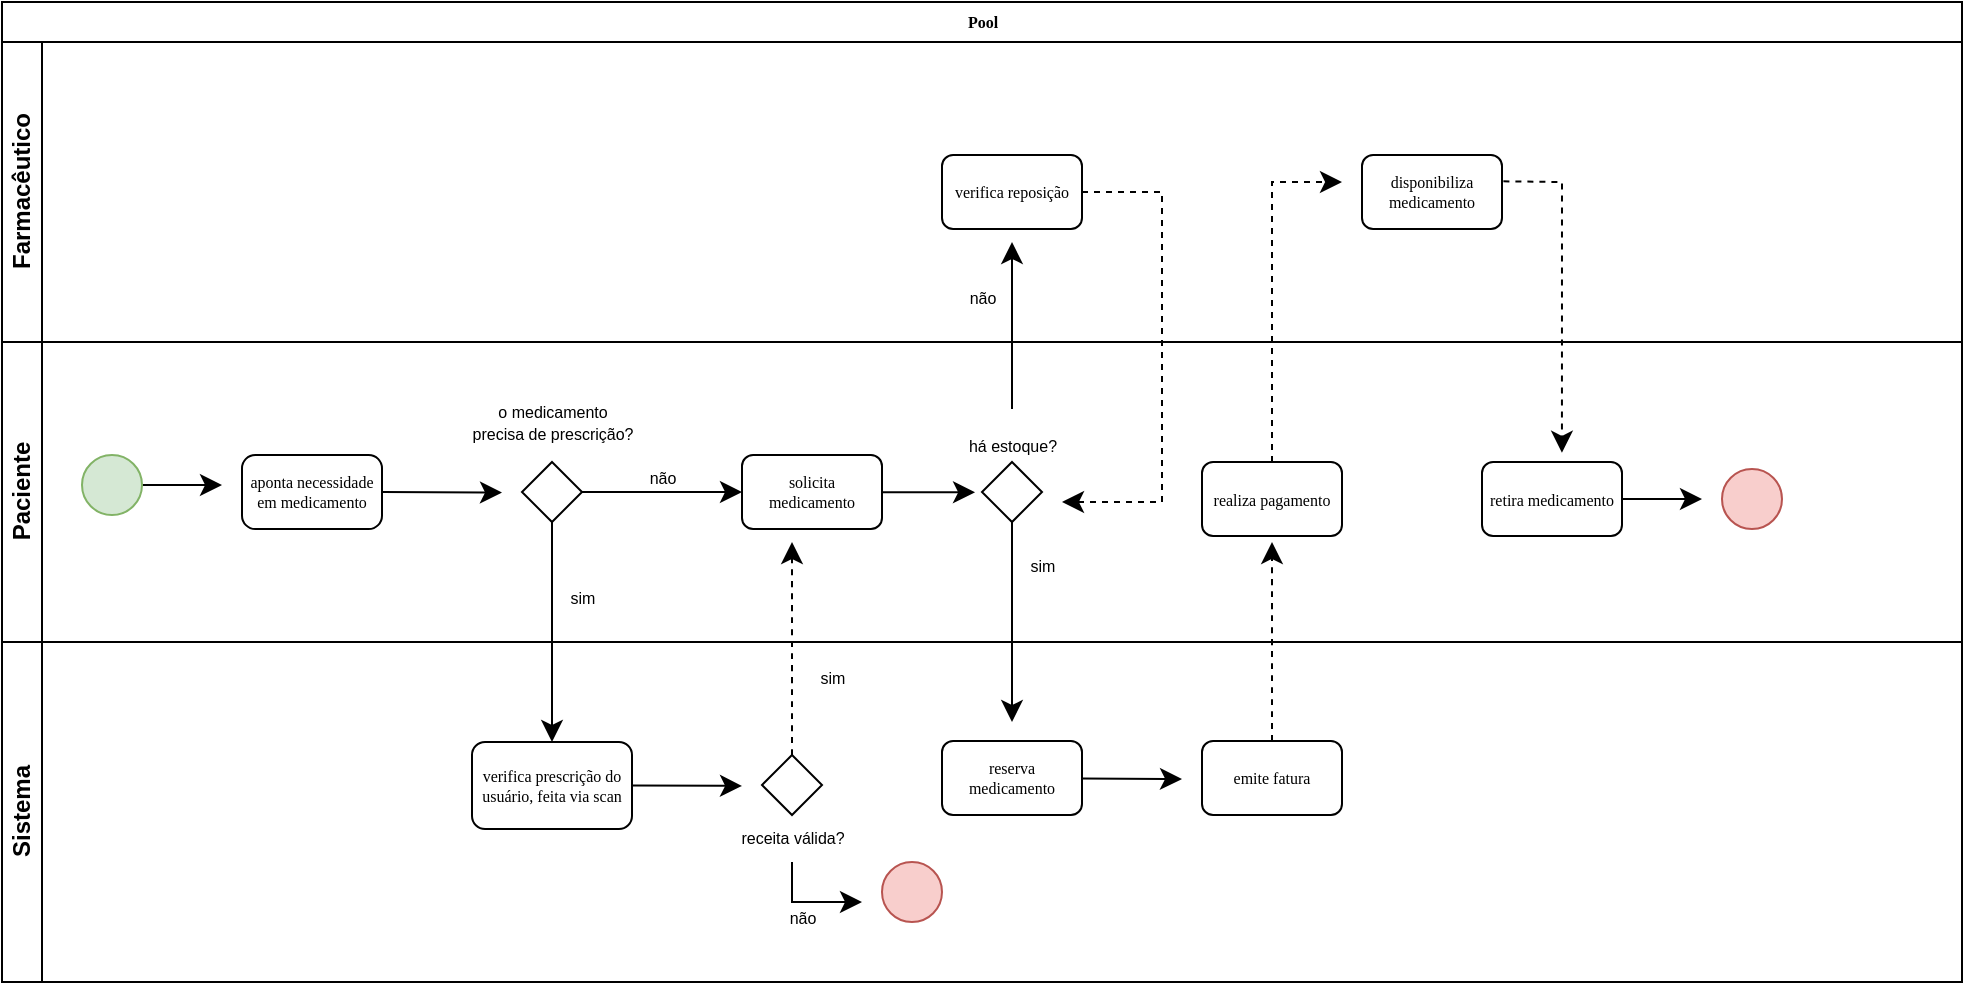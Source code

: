 <mxfile version="24.2.2" type="device">
  <diagram name="Page-1" id="c7488fd3-1785-93aa-aadb-54a6760d102a">
    <mxGraphModel dx="1195" dy="685" grid="1" gridSize="10" guides="1" tooltips="1" connect="1" arrows="1" fold="1" page="1" pageScale="1" pageWidth="1100" pageHeight="850" background="none" math="0" shadow="0">
      <root>
        <mxCell id="0" />
        <mxCell id="1" parent="0" />
        <mxCell id="2b4e8129b02d487f-1" value="Pool" style="swimlane;html=1;childLayout=stackLayout;horizontal=1;startSize=20;horizontalStack=0;rounded=0;shadow=0;labelBackgroundColor=none;strokeWidth=1;fontFamily=Verdana;fontSize=8;align=center;" parent="1" vertex="1">
          <mxGeometry x="180" y="100" width="980" height="490" as="geometry" />
        </mxCell>
        <mxCell id="2b4e8129b02d487f-3" value="Farmacêutico" style="swimlane;html=1;startSize=20;horizontal=0;" parent="2b4e8129b02d487f-1" vertex="1">
          <mxGeometry y="20" width="980" height="150" as="geometry" />
        </mxCell>
        <mxCell id="VjBFUvE0pk2ebzaZ0n2s-53" style="edgeStyle=none;curved=0;rounded=0;orthogonalLoop=1;jettySize=auto;html=1;fontSize=12;startSize=8;endSize=8;dashed=1;" edge="1" parent="2b4e8129b02d487f-3" source="VjBFUvE0pk2ebzaZ0n2s-18">
          <mxGeometry relative="1" as="geometry">
            <mxPoint x="530" y="230" as="targetPoint" />
            <Array as="points">
              <mxPoint x="580" y="75" />
              <mxPoint x="580" y="150" />
              <mxPoint x="580" y="230" />
            </Array>
          </mxGeometry>
        </mxCell>
        <mxCell id="VjBFUvE0pk2ebzaZ0n2s-18" value="verifica reposição" style="rounded=1;whiteSpace=wrap;html=1;shadow=0;labelBackgroundColor=none;strokeWidth=1;fontFamily=Verdana;fontSize=8;align=center;" vertex="1" parent="2b4e8129b02d487f-3">
          <mxGeometry x="470" y="56.5" width="70" height="37" as="geometry" />
        </mxCell>
        <mxCell id="VjBFUvE0pk2ebzaZ0n2s-54" value="disponibiliza medicamento" style="rounded=1;whiteSpace=wrap;html=1;shadow=0;labelBackgroundColor=none;strokeWidth=1;fontFamily=Verdana;fontSize=8;align=center;" vertex="1" parent="2b4e8129b02d487f-3">
          <mxGeometry x="680" y="56.5" width="70" height="37" as="geometry" />
        </mxCell>
        <mxCell id="VjBFUvE0pk2ebzaZ0n2s-55" value="&lt;span style=&quot;font-size: 8px;&quot;&gt;não&lt;/span&gt;" style="text;html=1;align=center;verticalAlign=middle;resizable=0;points=[];autosize=1;strokeColor=none;fillColor=none;fontSize=16;" vertex="1" parent="2b4e8129b02d487f-3">
          <mxGeometry x="470" y="110" width="40" height="30" as="geometry" />
        </mxCell>
        <mxCell id="2b4e8129b02d487f-4" value="Paciente" style="swimlane;html=1;startSize=20;horizontal=0;" parent="2b4e8129b02d487f-1" vertex="1">
          <mxGeometry y="170" width="980" height="150" as="geometry" />
        </mxCell>
        <mxCell id="VjBFUvE0pk2ebzaZ0n2s-42" style="edgeStyle=none;curved=1;rounded=0;orthogonalLoop=1;jettySize=auto;html=1;fontSize=12;startSize=8;endSize=8;" edge="1" parent="2b4e8129b02d487f-4" source="2b4e8129b02d487f-5">
          <mxGeometry relative="1" as="geometry">
            <mxPoint x="110" y="71.5" as="targetPoint" />
          </mxGeometry>
        </mxCell>
        <mxCell id="2b4e8129b02d487f-5" value="" style="ellipse;whiteSpace=wrap;html=1;rounded=0;shadow=0;labelBackgroundColor=none;strokeWidth=1;fontFamily=Verdana;fontSize=8;align=center;fillColor=#d5e8d4;strokeColor=#82b366;" parent="2b4e8129b02d487f-4" vertex="1">
          <mxGeometry x="40" y="56.5" width="30" height="30" as="geometry" />
        </mxCell>
        <mxCell id="VjBFUvE0pk2ebzaZ0n2s-13" style="edgeStyle=none;curved=1;rounded=0;orthogonalLoop=1;jettySize=auto;html=1;exitX=1;exitY=0.5;exitDx=0;exitDy=0;fontSize=12;startSize=8;endSize=8;" edge="1" parent="2b4e8129b02d487f-4" source="VjBFUvE0pk2ebzaZ0n2s-9">
          <mxGeometry relative="1" as="geometry">
            <mxPoint x="250" y="75.286" as="targetPoint" />
          </mxGeometry>
        </mxCell>
        <mxCell id="VjBFUvE0pk2ebzaZ0n2s-9" value="aponta necessidade em medicamento" style="rounded=1;whiteSpace=wrap;html=1;shadow=0;labelBackgroundColor=none;strokeWidth=1;fontFamily=Verdana;fontSize=8;align=center;arcSize=18;" vertex="1" parent="2b4e8129b02d487f-4">
          <mxGeometry x="120" y="56.5" width="70" height="37" as="geometry" />
        </mxCell>
        <mxCell id="VjBFUvE0pk2ebzaZ0n2s-10" value="solicita medicamento" style="rounded=1;whiteSpace=wrap;html=1;shadow=0;labelBackgroundColor=none;strokeWidth=1;fontFamily=Verdana;fontSize=8;align=center;" vertex="1" parent="2b4e8129b02d487f-4">
          <mxGeometry x="370" y="56.5" width="70" height="37" as="geometry" />
        </mxCell>
        <mxCell id="VjBFUvE0pk2ebzaZ0n2s-23" style="edgeStyle=none;curved=1;rounded=0;orthogonalLoop=1;jettySize=auto;html=1;exitX=1;exitY=0.5;exitDx=0;exitDy=0;exitPerimeter=0;entryX=0;entryY=0.5;entryDx=0;entryDy=0;fontSize=12;startSize=8;endSize=8;" edge="1" parent="2b4e8129b02d487f-4" source="VjBFUvE0pk2ebzaZ0n2s-12" target="VjBFUvE0pk2ebzaZ0n2s-10">
          <mxGeometry relative="1" as="geometry" />
        </mxCell>
        <mxCell id="VjBFUvE0pk2ebzaZ0n2s-12" value="" style="strokeWidth=1;html=1;shape=mxgraph.flowchart.decision;whiteSpace=wrap;rounded=1;shadow=0;labelBackgroundColor=none;fontFamily=Verdana;fontSize=8;align=center;" vertex="1" parent="2b4e8129b02d487f-4">
          <mxGeometry x="260" y="60.0" width="30" height="30" as="geometry" />
        </mxCell>
        <mxCell id="VjBFUvE0pk2ebzaZ0n2s-15" value="&lt;font style=&quot;font-size: 8px;&quot;&gt;o medicamento&lt;/font&gt;&lt;div style=&quot;font-size: 8px;&quot;&gt;&lt;font style=&quot;font-size: 8px;&quot;&gt;precisa de prescrição?&lt;/font&gt;&lt;/div&gt;" style="text;html=1;align=center;verticalAlign=middle;resizable=0;points=[];autosize=1;strokeColor=none;fillColor=none;fontSize=16;" vertex="1" parent="2b4e8129b02d487f-4">
          <mxGeometry x="225" y="16.5" width="100" height="40" as="geometry" />
        </mxCell>
        <mxCell id="VjBFUvE0pk2ebzaZ0n2s-40" style="edgeStyle=none;curved=0;rounded=0;orthogonalLoop=1;jettySize=auto;html=1;fontSize=12;startSize=8;endSize=8;dashed=1;" edge="1" parent="2b4e8129b02d487f-4" source="VjBFUvE0pk2ebzaZ0n2s-16">
          <mxGeometry relative="1" as="geometry">
            <mxPoint x="670" y="-80" as="targetPoint" />
            <Array as="points">
              <mxPoint x="635" y="-80" />
              <mxPoint x="660" y="-80" />
            </Array>
          </mxGeometry>
        </mxCell>
        <mxCell id="VjBFUvE0pk2ebzaZ0n2s-16" value="realiza pagamento" style="rounded=1;whiteSpace=wrap;html=1;shadow=0;labelBackgroundColor=none;strokeWidth=1;fontFamily=Verdana;fontSize=8;align=center;" vertex="1" parent="2b4e8129b02d487f-4">
          <mxGeometry x="600" y="60" width="70" height="37" as="geometry" />
        </mxCell>
        <mxCell id="VjBFUvE0pk2ebzaZ0n2s-50" style="edgeStyle=none;curved=1;rounded=0;orthogonalLoop=1;jettySize=auto;html=1;fontSize=12;startSize=8;endSize=8;" edge="1" parent="2b4e8129b02d487f-4" source="VjBFUvE0pk2ebzaZ0n2s-17">
          <mxGeometry relative="1" as="geometry">
            <mxPoint x="850.0" y="78.5" as="targetPoint" />
          </mxGeometry>
        </mxCell>
        <mxCell id="VjBFUvE0pk2ebzaZ0n2s-17" value="retira medicamento" style="rounded=1;whiteSpace=wrap;html=1;shadow=0;labelBackgroundColor=none;strokeWidth=1;fontFamily=Verdana;fontSize=8;align=center;" vertex="1" parent="2b4e8129b02d487f-4">
          <mxGeometry x="740" y="60" width="70" height="37" as="geometry" />
        </mxCell>
        <mxCell id="VjBFUvE0pk2ebzaZ0n2s-24" value="&lt;span style=&quot;font-size: 8px;&quot;&gt;não&lt;/span&gt;" style="text;html=1;align=center;verticalAlign=middle;resizable=0;points=[];autosize=1;strokeColor=none;fillColor=none;fontSize=16;" vertex="1" parent="2b4e8129b02d487f-4">
          <mxGeometry x="310" y="50" width="40" height="30" as="geometry" />
        </mxCell>
        <mxCell id="VjBFUvE0pk2ebzaZ0n2s-26" value="&lt;span style=&quot;font-size: 8px;&quot;&gt;sim&lt;/span&gt;" style="text;html=1;align=center;verticalAlign=middle;resizable=0;points=[];autosize=1;strokeColor=none;fillColor=none;fontSize=16;" vertex="1" parent="2b4e8129b02d487f-4">
          <mxGeometry x="270" y="110" width="40" height="30" as="geometry" />
        </mxCell>
        <mxCell id="VjBFUvE0pk2ebzaZ0n2s-48" style="edgeStyle=none;curved=1;rounded=0;orthogonalLoop=1;jettySize=auto;html=1;fontSize=12;startSize=8;endSize=8;" edge="1" parent="2b4e8129b02d487f-4" source="2b4e8129b02d487f-13">
          <mxGeometry relative="1" as="geometry">
            <mxPoint x="505" y="190" as="targetPoint" />
          </mxGeometry>
        </mxCell>
        <mxCell id="2b4e8129b02d487f-13" value="" style="strokeWidth=1;html=1;shape=mxgraph.flowchart.decision;whiteSpace=wrap;rounded=1;shadow=0;labelBackgroundColor=none;fontFamily=Verdana;fontSize=8;align=center;" parent="2b4e8129b02d487f-4" vertex="1">
          <mxGeometry x="490" y="60.0" width="30" height="30" as="geometry" />
        </mxCell>
        <mxCell id="VjBFUvE0pk2ebzaZ0n2s-52" style="edgeStyle=none;curved=1;rounded=0;orthogonalLoop=1;jettySize=auto;html=1;fontSize=12;startSize=8;endSize=8;" edge="1" parent="2b4e8129b02d487f-4" source="VjBFUvE0pk2ebzaZ0n2s-46">
          <mxGeometry relative="1" as="geometry">
            <mxPoint x="505" y="-50" as="targetPoint" />
          </mxGeometry>
        </mxCell>
        <mxCell id="VjBFUvE0pk2ebzaZ0n2s-46" value="&lt;span style=&quot;font-size: 8px;&quot;&gt;há estoque?&lt;/span&gt;" style="text;html=1;align=center;verticalAlign=middle;resizable=0;points=[];autosize=1;strokeColor=none;fillColor=none;fontSize=16;" vertex="1" parent="2b4e8129b02d487f-4">
          <mxGeometry x="470" y="33.5" width="70" height="30" as="geometry" />
        </mxCell>
        <mxCell id="VjBFUvE0pk2ebzaZ0n2s-47" style="edgeStyle=none;curved=1;rounded=0;orthogonalLoop=1;jettySize=auto;html=1;entryX=-0.116;entryY=0.506;entryDx=0;entryDy=0;entryPerimeter=0;fontSize=12;startSize=8;endSize=8;" edge="1" parent="2b4e8129b02d487f-4" source="VjBFUvE0pk2ebzaZ0n2s-10" target="2b4e8129b02d487f-13">
          <mxGeometry relative="1" as="geometry" />
        </mxCell>
        <mxCell id="VjBFUvE0pk2ebzaZ0n2s-49" value="" style="ellipse;whiteSpace=wrap;html=1;rounded=0;shadow=0;labelBackgroundColor=none;strokeWidth=1;fontFamily=Verdana;fontSize=8;align=center;fillColor=#f8cecc;strokeColor=#b85450;" vertex="1" parent="2b4e8129b02d487f-4">
          <mxGeometry x="860" y="63.5" width="30" height="30" as="geometry" />
        </mxCell>
        <mxCell id="VjBFUvE0pk2ebzaZ0n2s-51" value="&lt;span style=&quot;font-size: 8px;&quot;&gt;sim&lt;/span&gt;" style="text;html=1;align=center;verticalAlign=middle;resizable=0;points=[];autosize=1;strokeColor=none;fillColor=none;fontSize=16;" vertex="1" parent="2b4e8129b02d487f-4">
          <mxGeometry x="500" y="93.5" width="40" height="30" as="geometry" />
        </mxCell>
        <mxCell id="VjBFUvE0pk2ebzaZ0n2s-1" value="Sistema" style="swimlane;html=1;startSize=20;horizontal=0;" vertex="1" parent="2b4e8129b02d487f-1">
          <mxGeometry y="320" width="980" height="170" as="geometry" />
        </mxCell>
        <mxCell id="VjBFUvE0pk2ebzaZ0n2s-39" style="edgeStyle=none;curved=1;rounded=0;orthogonalLoop=1;jettySize=auto;html=1;fontSize=12;startSize=8;endSize=8;dashed=1;" edge="1" parent="VjBFUvE0pk2ebzaZ0n2s-1" source="VjBFUvE0pk2ebzaZ0n2s-11">
          <mxGeometry relative="1" as="geometry">
            <mxPoint x="635.0" y="-50" as="targetPoint" />
          </mxGeometry>
        </mxCell>
        <mxCell id="VjBFUvE0pk2ebzaZ0n2s-11" value="emite fatura" style="rounded=1;whiteSpace=wrap;html=1;shadow=0;labelBackgroundColor=none;strokeWidth=1;fontFamily=Verdana;fontSize=8;align=center;" vertex="1" parent="VjBFUvE0pk2ebzaZ0n2s-1">
          <mxGeometry x="600" y="49.5" width="70" height="37" as="geometry" />
        </mxCell>
        <mxCell id="VjBFUvE0pk2ebzaZ0n2s-29" style="edgeStyle=none;curved=1;rounded=0;orthogonalLoop=1;jettySize=auto;html=1;exitX=1;exitY=0.5;exitDx=0;exitDy=0;fontSize=12;startSize=8;endSize=8;" edge="1" parent="VjBFUvE0pk2ebzaZ0n2s-1" source="VjBFUvE0pk2ebzaZ0n2s-20">
          <mxGeometry relative="1" as="geometry">
            <mxPoint x="370.0" y="71.966" as="targetPoint" />
          </mxGeometry>
        </mxCell>
        <mxCell id="VjBFUvE0pk2ebzaZ0n2s-20" value="verifica prescrição do usuário, feita via scan" style="rounded=1;whiteSpace=wrap;html=1;shadow=0;labelBackgroundColor=none;strokeWidth=1;fontFamily=Verdana;fontSize=8;align=center;" vertex="1" parent="VjBFUvE0pk2ebzaZ0n2s-1">
          <mxGeometry x="235" y="50" width="80" height="43.5" as="geometry" />
        </mxCell>
        <mxCell id="VjBFUvE0pk2ebzaZ0n2s-38" style="edgeStyle=none;curved=1;rounded=0;orthogonalLoop=1;jettySize=auto;html=1;fontSize=12;startSize=8;endSize=8;" edge="1" parent="VjBFUvE0pk2ebzaZ0n2s-1" source="2b4e8129b02d487f-12">
          <mxGeometry relative="1" as="geometry">
            <mxPoint x="590.0" y="68.5" as="targetPoint" />
          </mxGeometry>
        </mxCell>
        <mxCell id="2b4e8129b02d487f-12" value="reserva medicamento" style="rounded=1;whiteSpace=wrap;html=1;shadow=0;labelBackgroundColor=none;strokeWidth=1;fontFamily=Verdana;fontSize=8;align=center;" parent="VjBFUvE0pk2ebzaZ0n2s-1" vertex="1">
          <mxGeometry x="470" y="49.5" width="70" height="37" as="geometry" />
        </mxCell>
        <mxCell id="VjBFUvE0pk2ebzaZ0n2s-33" style="edgeStyle=none;curved=1;rounded=0;orthogonalLoop=1;jettySize=auto;html=1;fontSize=12;startSize=8;endSize=8;dashed=1;" edge="1" parent="VjBFUvE0pk2ebzaZ0n2s-1" source="VjBFUvE0pk2ebzaZ0n2s-27">
          <mxGeometry relative="1" as="geometry">
            <mxPoint x="395.0" y="-50" as="targetPoint" />
          </mxGeometry>
        </mxCell>
        <mxCell id="VjBFUvE0pk2ebzaZ0n2s-27" value="" style="strokeWidth=1;html=1;shape=mxgraph.flowchart.decision;whiteSpace=wrap;rounded=1;shadow=0;labelBackgroundColor=none;fontFamily=Verdana;fontSize=8;align=center;" vertex="1" parent="VjBFUvE0pk2ebzaZ0n2s-1">
          <mxGeometry x="380" y="56.5" width="30" height="30" as="geometry" />
        </mxCell>
        <mxCell id="VjBFUvE0pk2ebzaZ0n2s-44" style="edgeStyle=none;curved=0;rounded=0;orthogonalLoop=1;jettySize=auto;html=1;fontSize=12;startSize=8;endSize=8;" edge="1" parent="VjBFUvE0pk2ebzaZ0n2s-1" source="VjBFUvE0pk2ebzaZ0n2s-28">
          <mxGeometry relative="1" as="geometry">
            <mxPoint x="430" y="130" as="targetPoint" />
            <Array as="points">
              <mxPoint x="395" y="130" />
            </Array>
          </mxGeometry>
        </mxCell>
        <mxCell id="VjBFUvE0pk2ebzaZ0n2s-28" value="&lt;span style=&quot;font-size: 8px;&quot;&gt;receita válida?&lt;/span&gt;" style="text;html=1;align=center;verticalAlign=middle;resizable=0;points=[];autosize=1;strokeColor=none;fillColor=none;fontSize=16;" vertex="1" parent="VjBFUvE0pk2ebzaZ0n2s-1">
          <mxGeometry x="355" y="80" width="80" height="30" as="geometry" />
        </mxCell>
        <mxCell id="VjBFUvE0pk2ebzaZ0n2s-34" value="&lt;span style=&quot;font-size: 8px;&quot;&gt;sim&lt;/span&gt;" style="text;html=1;align=center;verticalAlign=middle;resizable=0;points=[];autosize=1;strokeColor=none;fillColor=none;fontSize=16;" vertex="1" parent="VjBFUvE0pk2ebzaZ0n2s-1">
          <mxGeometry x="395" width="40" height="30" as="geometry" />
        </mxCell>
        <mxCell id="VjBFUvE0pk2ebzaZ0n2s-43" value="" style="ellipse;whiteSpace=wrap;html=1;rounded=0;shadow=0;labelBackgroundColor=none;strokeWidth=1;fontFamily=Verdana;fontSize=8;align=center;fillColor=#f8cecc;strokeColor=#b85450;" vertex="1" parent="VjBFUvE0pk2ebzaZ0n2s-1">
          <mxGeometry x="440" y="110" width="30" height="30" as="geometry" />
        </mxCell>
        <mxCell id="VjBFUvE0pk2ebzaZ0n2s-45" value="&lt;span style=&quot;font-size: 8px;&quot;&gt;não&lt;/span&gt;" style="text;html=1;align=center;verticalAlign=middle;resizable=0;points=[];autosize=1;strokeColor=none;fillColor=none;fontSize=16;" vertex="1" parent="VjBFUvE0pk2ebzaZ0n2s-1">
          <mxGeometry x="380" y="120" width="40" height="30" as="geometry" />
        </mxCell>
        <mxCell id="VjBFUvE0pk2ebzaZ0n2s-25" style="edgeStyle=none;curved=1;rounded=0;orthogonalLoop=1;jettySize=auto;html=1;exitX=0.5;exitY=1;exitDx=0;exitDy=0;exitPerimeter=0;entryX=0.5;entryY=0;entryDx=0;entryDy=0;fontSize=12;startSize=8;endSize=8;" edge="1" parent="2b4e8129b02d487f-1" source="VjBFUvE0pk2ebzaZ0n2s-12" target="VjBFUvE0pk2ebzaZ0n2s-20">
          <mxGeometry relative="1" as="geometry" />
        </mxCell>
        <mxCell id="VjBFUvE0pk2ebzaZ0n2s-57" style="edgeStyle=none;curved=0;rounded=0;orthogonalLoop=1;jettySize=auto;html=1;entryX=0.571;entryY=-0.124;entryDx=0;entryDy=0;entryPerimeter=0;fontSize=12;startSize=8;endSize=8;exitX=1.01;exitY=0.356;exitDx=0;exitDy=0;exitPerimeter=0;dashed=1;" edge="1" parent="2b4e8129b02d487f-1" source="VjBFUvE0pk2ebzaZ0n2s-54" target="VjBFUvE0pk2ebzaZ0n2s-17">
          <mxGeometry relative="1" as="geometry">
            <mxPoint x="760" y="90" as="sourcePoint" />
            <Array as="points">
              <mxPoint x="780" y="90" />
            </Array>
          </mxGeometry>
        </mxCell>
      </root>
    </mxGraphModel>
  </diagram>
</mxfile>
